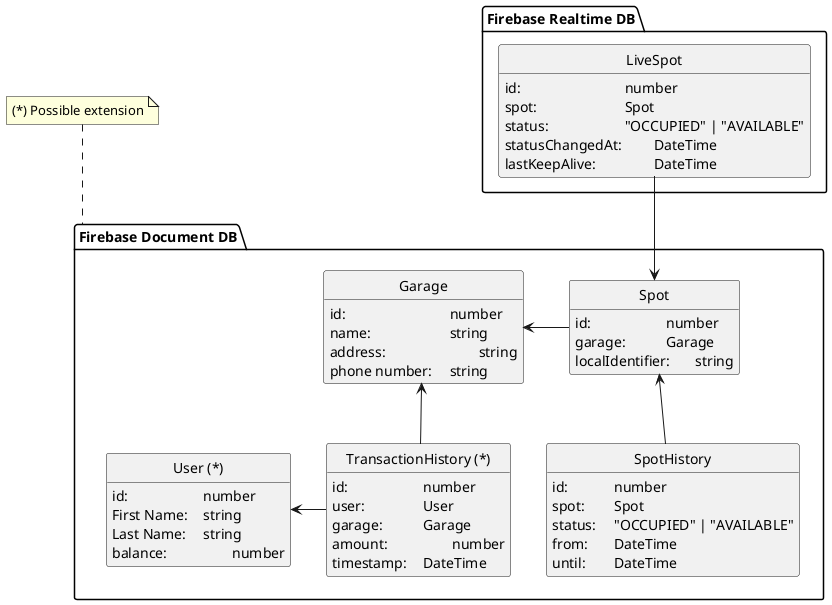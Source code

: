 @startuml

hide circle
hide empty method

package "Firebase Document DB" as documentdb {
    class Garage {
        id: \t\t\t\t number
        name: \t\t\t string
        address: \t\t\t string
        phone number: \t string
    }

    class Spot {
        id: \t\t\t number
        garage: \t\t Garage
        localIdentifier: \t string
    }
    Garage <-r- Spot

    class SpotHistory {
        id: \t\t number
        spot: \t Spot
        status: \t "OCCUPIED" | "AVAILABLE"
        from: \t DateTime
        until: \t DateTime
    }
    SpotHistory -u-> Spot

    class "User (*)" as User {
        id: \t\t\t number
        First Name: \t string
        Last Name: \t string
        balance: \t\t number
    }

    class "TransactionHistory (*)" as TransactionHistory {
        id: \t\t\t number
        user: \t\t User
        garage: \t\t Garage
        amount: \t\t number
        timestamp: \t DateTime
    }
    TransactionHistory -u-> Garage
    TransactionHistory -l-> User
}

package "Firebase Realtime DB" as realtimedb {
    class LiveSpot {
        id: \t\t\t\t number
        spot: \t\t\t Spot
        status: \t\t\t "OCCUPIED" | "AVAILABLE"
        statusChangedAt: \t DateTime
        lastKeepAlive: \t\t DateTime
    }
    LiveSpot -d-> Spot
}

note top of documentdb : (*) Possible extension

@enduml
